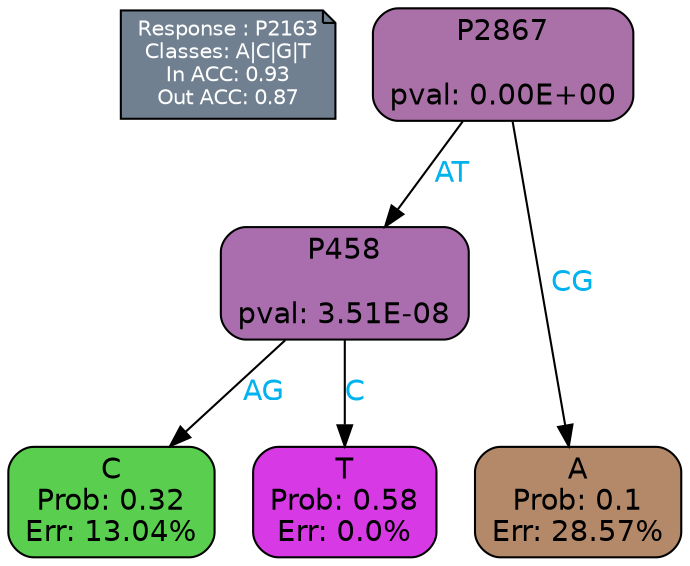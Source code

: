 digraph Tree {
node [shape=box, style="filled, rounded", color="black", fontname=helvetica] ;
graph [ranksep=equally, splines=polylines, bgcolor=transparent, dpi=600] ;
edge [fontname=helvetica] ;
LEGEND [label="Response : P2163
Classes: A|C|G|T
In ACC: 0.93
Out ACC: 0.87
",shape=note,align=left,style=filled,fillcolor="slategray",fontcolor="white",fontsize=10];1 [label="P2867

pval: 0.00E+00", fillcolor="#aa71a8"] ;
2 [label="P458

pval: 3.51E-08", fillcolor="#aa6eaf"] ;
3 [label="C
Prob: 0.32
Err: 13.04%", fillcolor="#59ce4f"] ;
4 [label="T
Prob: 0.58
Err: 0.0%", fillcolor="#d739e5"] ;
5 [label="A
Prob: 0.1
Err: 28.57%", fillcolor="#b3896a"] ;
1 -> 2 [label="AT",fontcolor=deepskyblue2] ;
1 -> 5 [label="CG",fontcolor=deepskyblue2] ;
2 -> 3 [label="AG",fontcolor=deepskyblue2] ;
2 -> 4 [label="C",fontcolor=deepskyblue2] ;
{rank = same; 3;4;5;}{rank = same; LEGEND;1;}}